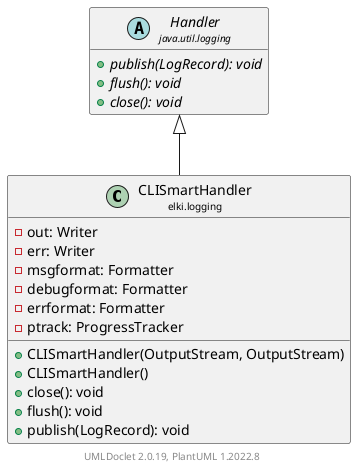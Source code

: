 @startuml
    remove .*\.(Instance|Par|Parameterizer|Factory)$
    set namespaceSeparator none
    hide empty fields
    hide empty methods

    class "<size:14>CLISmartHandler\n<size:10>elki.logging" as elki.logging.CLISmartHandler [[CLISmartHandler.html]] {
        -out: Writer
        -err: Writer
        -msgformat: Formatter
        -debugformat: Formatter
        -errformat: Formatter
        -ptrack: ProgressTracker
        +CLISmartHandler(OutputStream, OutputStream)
        +CLISmartHandler()
        +close(): void
        +flush(): void
        +publish(LogRecord): void
    }

    abstract class "<size:14>Handler\n<size:10>java.util.logging" as java.util.logging.Handler {
        {abstract} +publish(LogRecord): void
        {abstract} +flush(): void
        {abstract} +close(): void
    }

    java.util.logging.Handler <|-- elki.logging.CLISmartHandler

    center footer UMLDoclet 2.0.19, PlantUML 1.2022.8
@enduml

